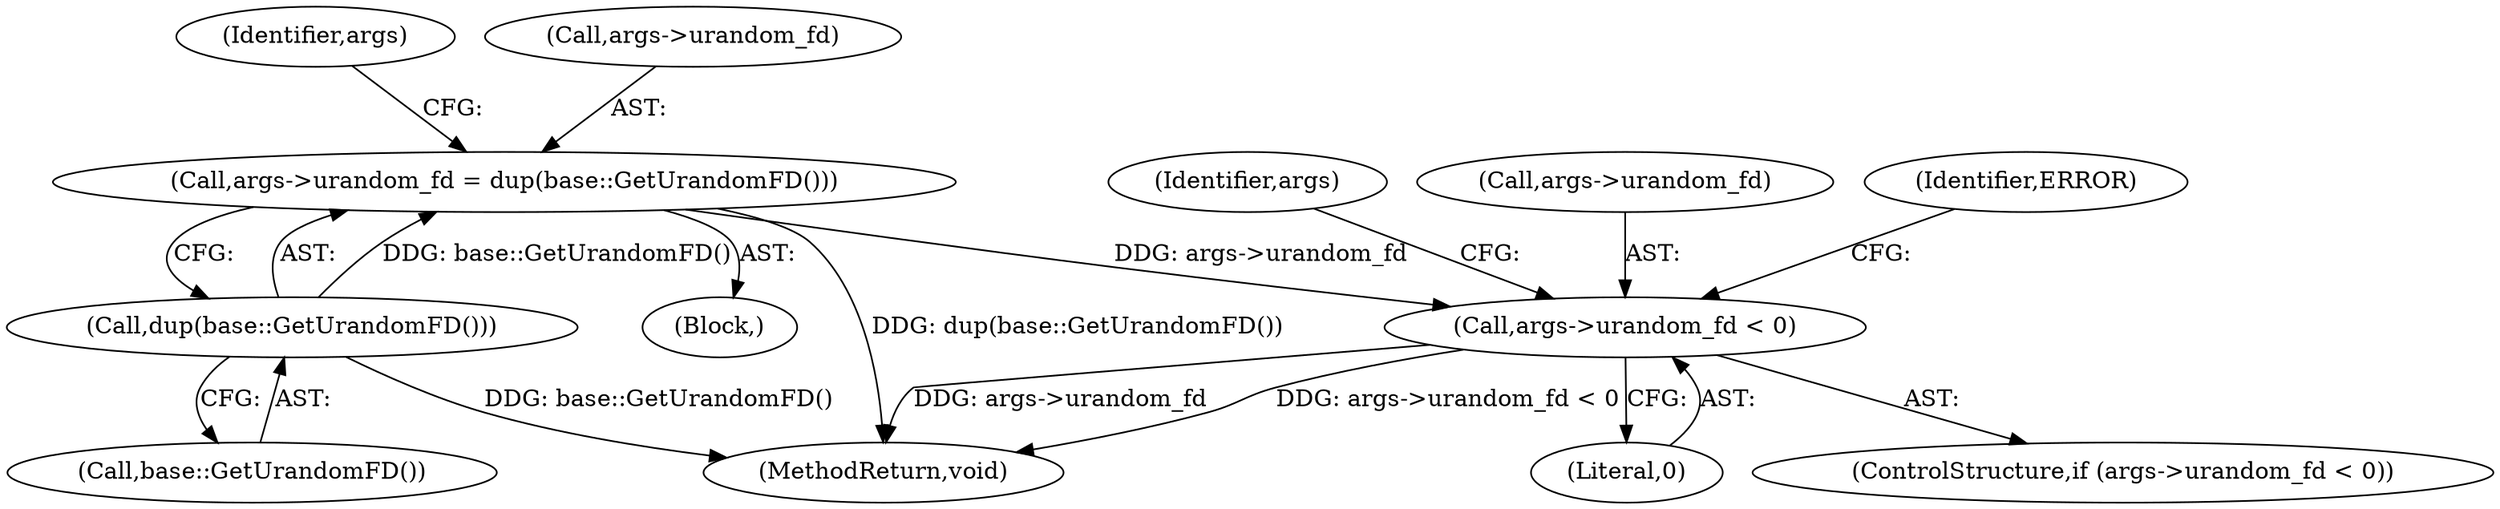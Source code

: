 digraph "0_Chrome_3b0d77670a0613f409110817455d2137576b485a_7@API" {
"1000133" [label="(Call,args->urandom_fd < 0)"];
"1000126" [label="(Call,args->urandom_fd = dup(base::GetUrandomFD()))"];
"1000130" [label="(Call,dup(base::GetUrandomFD()))"];
"1000133" [label="(Call,args->urandom_fd < 0)"];
"1000135" [label="(Identifier,args)"];
"1000126" [label="(Call,args->urandom_fd = dup(base::GetUrandomFD()))"];
"1000131" [label="(Call,base::GetUrandomFD())"];
"1000263" [label="(MethodReturn,void)"];
"1000132" [label="(ControlStructure,if (args->urandom_fd < 0))"];
"1000146" [label="(Identifier,args)"];
"1000137" [label="(Literal,0)"];
"1000134" [label="(Call,args->urandom_fd)"];
"1000102" [label="(Block,)"];
"1000127" [label="(Call,args->urandom_fd)"];
"1000141" [label="(Identifier,ERROR)"];
"1000130" [label="(Call,dup(base::GetUrandomFD()))"];
"1000133" -> "1000132"  [label="AST: "];
"1000133" -> "1000137"  [label="CFG: "];
"1000134" -> "1000133"  [label="AST: "];
"1000137" -> "1000133"  [label="AST: "];
"1000141" -> "1000133"  [label="CFG: "];
"1000146" -> "1000133"  [label="CFG: "];
"1000133" -> "1000263"  [label="DDG: args->urandom_fd"];
"1000133" -> "1000263"  [label="DDG: args->urandom_fd < 0"];
"1000126" -> "1000133"  [label="DDG: args->urandom_fd"];
"1000126" -> "1000102"  [label="AST: "];
"1000126" -> "1000130"  [label="CFG: "];
"1000127" -> "1000126"  [label="AST: "];
"1000130" -> "1000126"  [label="AST: "];
"1000135" -> "1000126"  [label="CFG: "];
"1000126" -> "1000263"  [label="DDG: dup(base::GetUrandomFD())"];
"1000130" -> "1000126"  [label="DDG: base::GetUrandomFD()"];
"1000130" -> "1000131"  [label="CFG: "];
"1000131" -> "1000130"  [label="AST: "];
"1000130" -> "1000263"  [label="DDG: base::GetUrandomFD()"];
}

